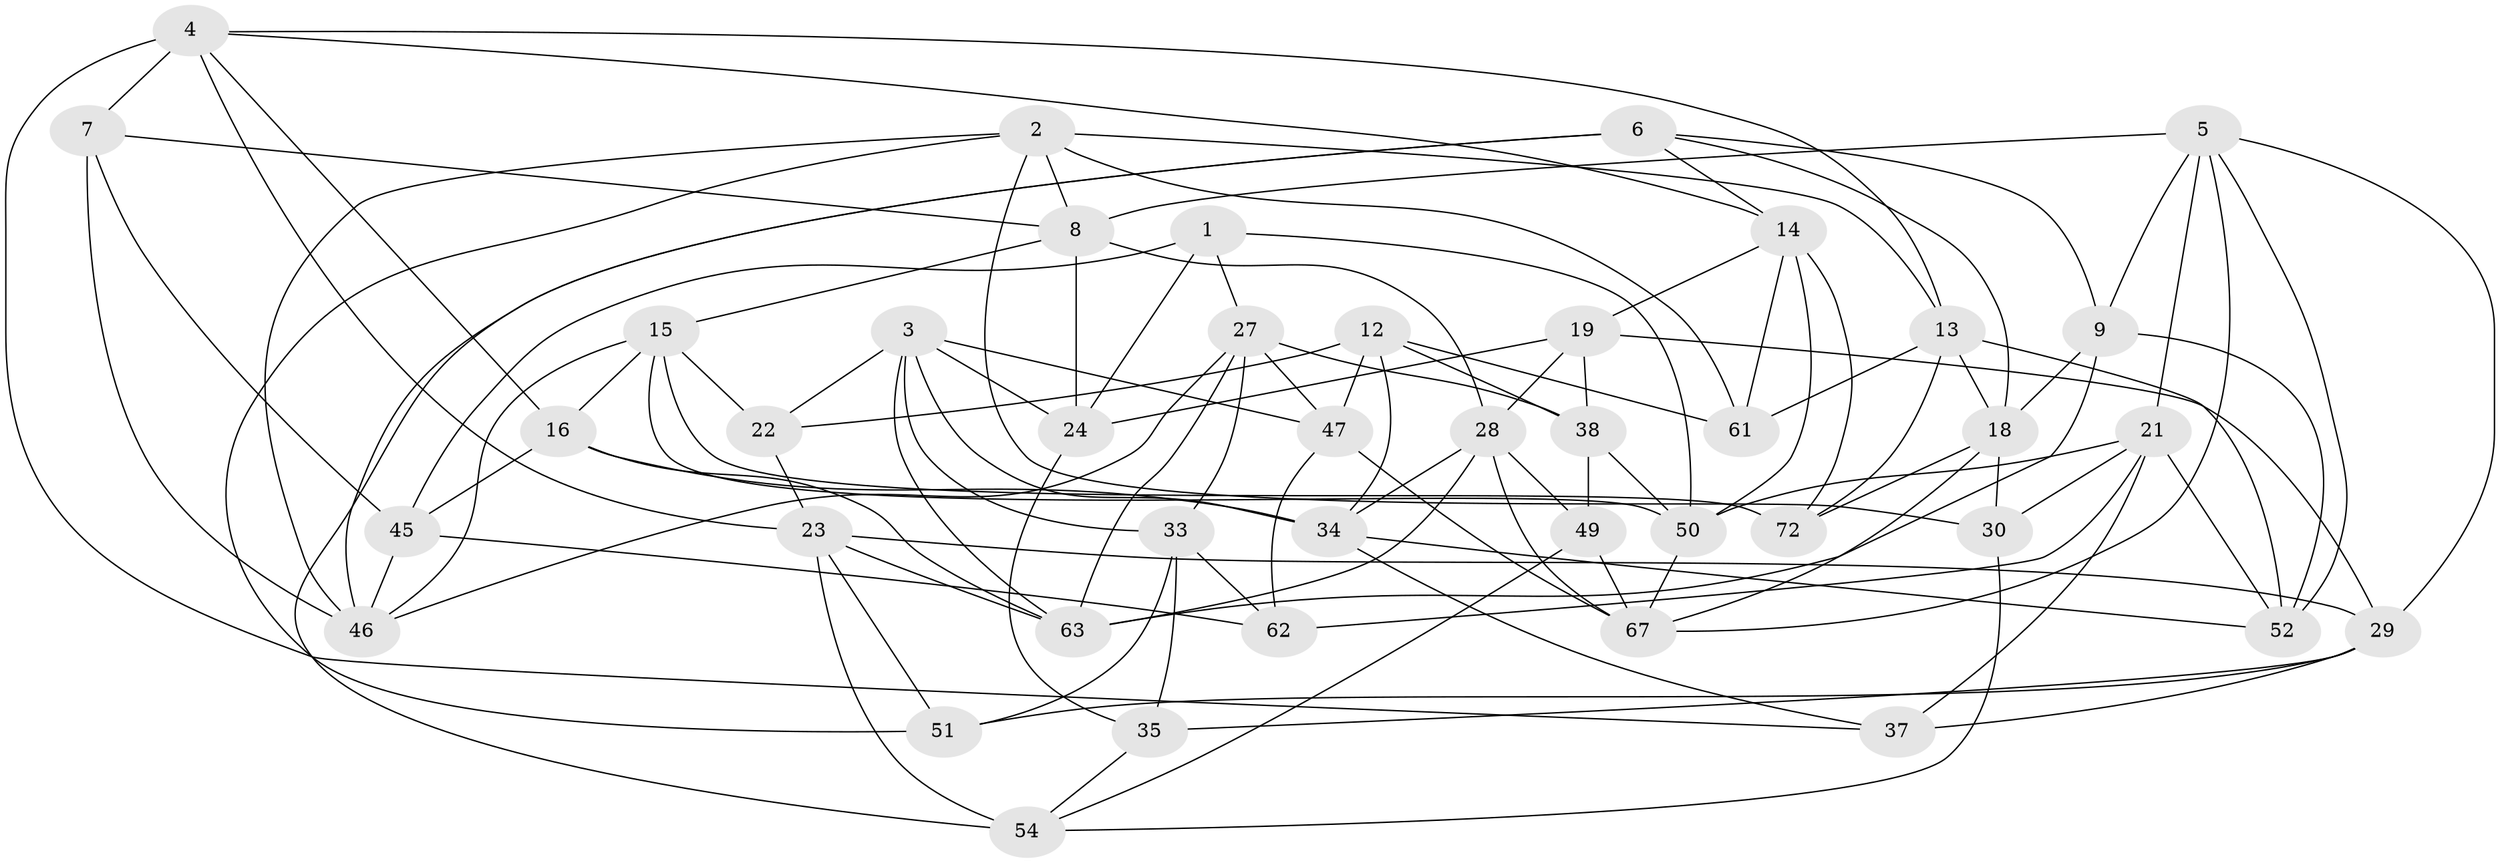 // Generated by graph-tools (version 1.1) at 2025/24/03/03/25 07:24:23]
// undirected, 42 vertices, 109 edges
graph export_dot {
graph [start="1"]
  node [color=gray90,style=filled];
  1;
  2 [super="+31"];
  3 [super="+39"];
  4 [super="+26"];
  5 [super="+11"];
  6 [super="+32"];
  7;
  8 [super="+25"];
  9 [super="+10"];
  12 [super="+17"];
  13 [super="+20"];
  14 [super="+36"];
  15 [super="+70"];
  16 [super="+71"];
  18 [super="+48"];
  19 [super="+59"];
  21 [super="+43"];
  22;
  23 [super="+74"];
  24 [super="+58"];
  27 [super="+73"];
  28 [super="+53"];
  29 [super="+41"];
  30;
  33 [super="+40"];
  34 [super="+65"];
  35 [super="+42"];
  37;
  38 [super="+44"];
  45 [super="+60"];
  46 [super="+56"];
  47 [super="+64"];
  49;
  50 [super="+57"];
  51;
  52 [super="+55"];
  54 [super="+66"];
  61;
  62;
  63 [super="+68"];
  67 [super="+69"];
  72;
  1 -- 27;
  1 -- 50;
  1 -- 45;
  1 -- 24;
  2 -- 51;
  2 -- 8;
  2 -- 61;
  2 -- 13;
  2 -- 30;
  2 -- 46;
  3 -- 24;
  3 -- 33;
  3 -- 34;
  3 -- 22;
  3 -- 63;
  3 -- 47;
  4 -- 13;
  4 -- 23;
  4 -- 14;
  4 -- 16;
  4 -- 37;
  4 -- 7;
  5 -- 67;
  5 -- 52;
  5 -- 29;
  5 -- 8;
  5 -- 21;
  5 -- 9;
  6 -- 18;
  6 -- 46;
  6 -- 9;
  6 -- 54 [weight=2];
  6 -- 14;
  7 -- 45;
  7 -- 46;
  7 -- 8;
  8 -- 24;
  8 -- 15;
  8 -- 28;
  9 -- 63;
  9 -- 52 [weight=2];
  9 -- 18;
  12 -- 22;
  12 -- 34;
  12 -- 61;
  12 -- 47 [weight=2];
  12 -- 38;
  13 -- 61;
  13 -- 72;
  13 -- 18;
  13 -- 52;
  14 -- 61;
  14 -- 72;
  14 -- 19;
  14 -- 50;
  15 -- 72;
  15 -- 22;
  15 -- 46;
  15 -- 50;
  15 -- 16;
  16 -- 34;
  16 -- 45 [weight=2];
  16 -- 63;
  18 -- 67;
  18 -- 72;
  18 -- 30;
  19 -- 24;
  19 -- 29;
  19 -- 38 [weight=2];
  19 -- 28;
  21 -- 62;
  21 -- 37;
  21 -- 50;
  21 -- 52;
  21 -- 30;
  22 -- 23;
  23 -- 54;
  23 -- 63;
  23 -- 51;
  23 -- 29;
  24 -- 35 [weight=2];
  27 -- 46;
  27 -- 63;
  27 -- 33;
  27 -- 38;
  27 -- 47;
  28 -- 34;
  28 -- 67;
  28 -- 63;
  28 -- 49;
  29 -- 51;
  29 -- 37;
  29 -- 35;
  30 -- 54;
  33 -- 62;
  33 -- 35 [weight=2];
  33 -- 51;
  34 -- 37;
  34 -- 52;
  35 -- 54;
  38 -- 49;
  38 -- 50;
  45 -- 62;
  45 -- 46;
  47 -- 62;
  47 -- 67;
  49 -- 54;
  49 -- 67;
  50 -- 67;
}
